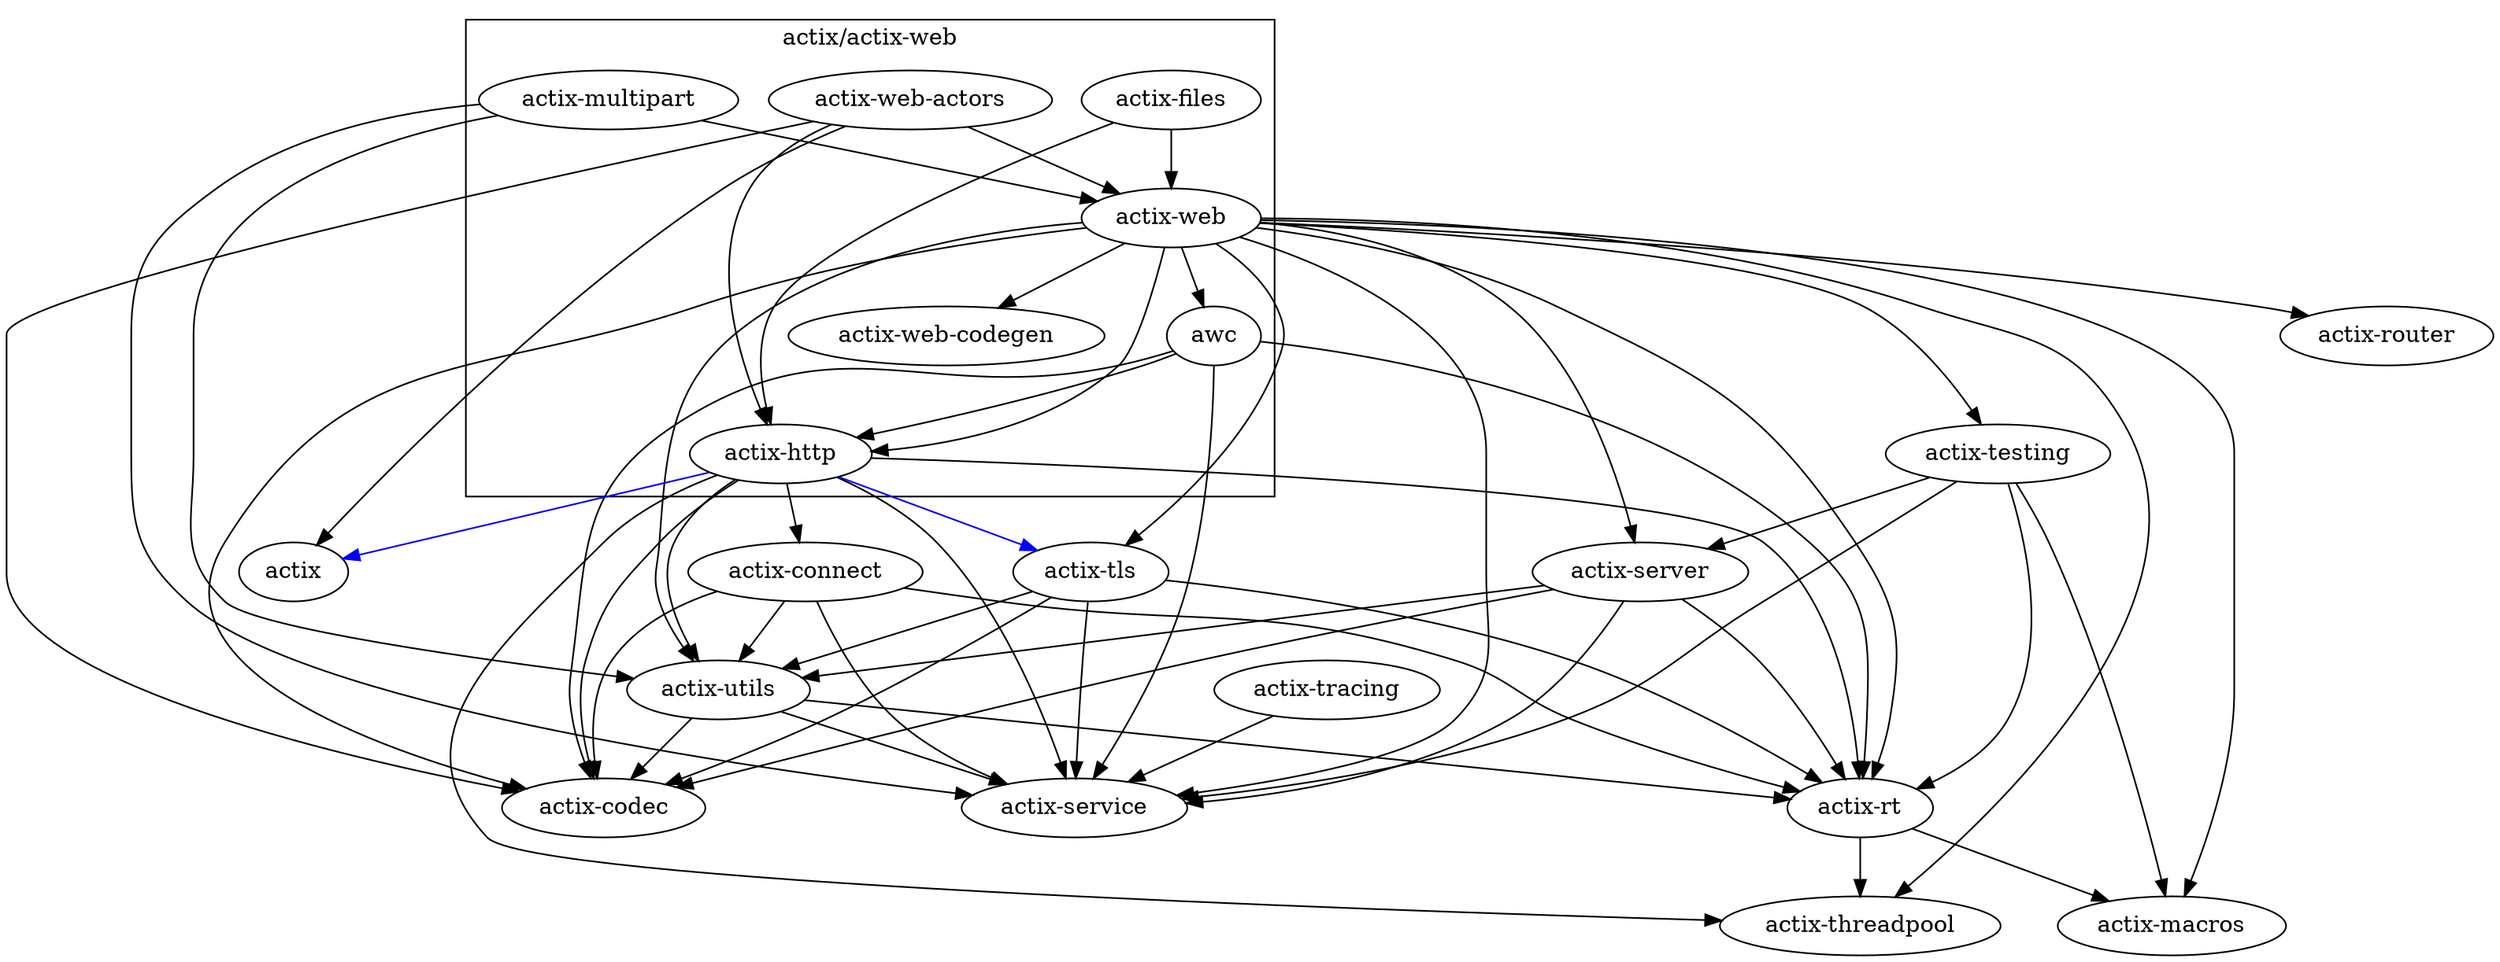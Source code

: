 digraph {
    subgraph cluster_web {
        label="actix/actix-web"
        "awc"
        "actix-web"
        "actix-files"
        "actix-http"
        "actix-multipart"
        "actix-web-actors"
        "actix-web-codegen"
    }

    "actix-web" -> { "actix-codec" "actix-service" "actix-utils" "actix-router" "actix-rt" "actix-server" "actix-testing" "actix-macros" "actix-threadpool" "actix-tls" "actix-web-codegen" "actix-http" "awc" }
    "awc" -> { "actix-codec" "actix-service" "actix-http" "actix-rt" }
    "actix-web-actors" -> { "actix" "actix-web" "actix-http" "actix-codec" }
    "actix-multipart" -> { "actix-web" "actix-service" "actix-utils" }
    "actix-http" -> { "actix-service" "actix-codec" "actix-connect" "actix-utils" "actix-rt" "actix-threadpool" }
    "actix-http" -> { "actix" "actix-tls" }[color=blue] // optional
    "actix-files" -> { "actix-web" "actix-http" }

    // net

    "actix-utils" -> { "actix-service" "actix-rt" "actix-codec" }
    "actix-tracing" -> { "actix-service" }
    "actix-tls" -> { "actix-service" "actix-codec" "actix-utils" "actix-rt" }
    "actix-testing" -> { "actix-rt" "actix-macros" "actix-server" "actix-service" }
    "actix-server" -> { "actix-service" "actix-rt" "actix-codec" "actix-utils" }
    "actix-rt" -> { "actix-macros" "actix-threadpool" }
    "actix-connect" -> { "actix-service" "actix-codec" "actix-utils" "actix-rt" }
}
